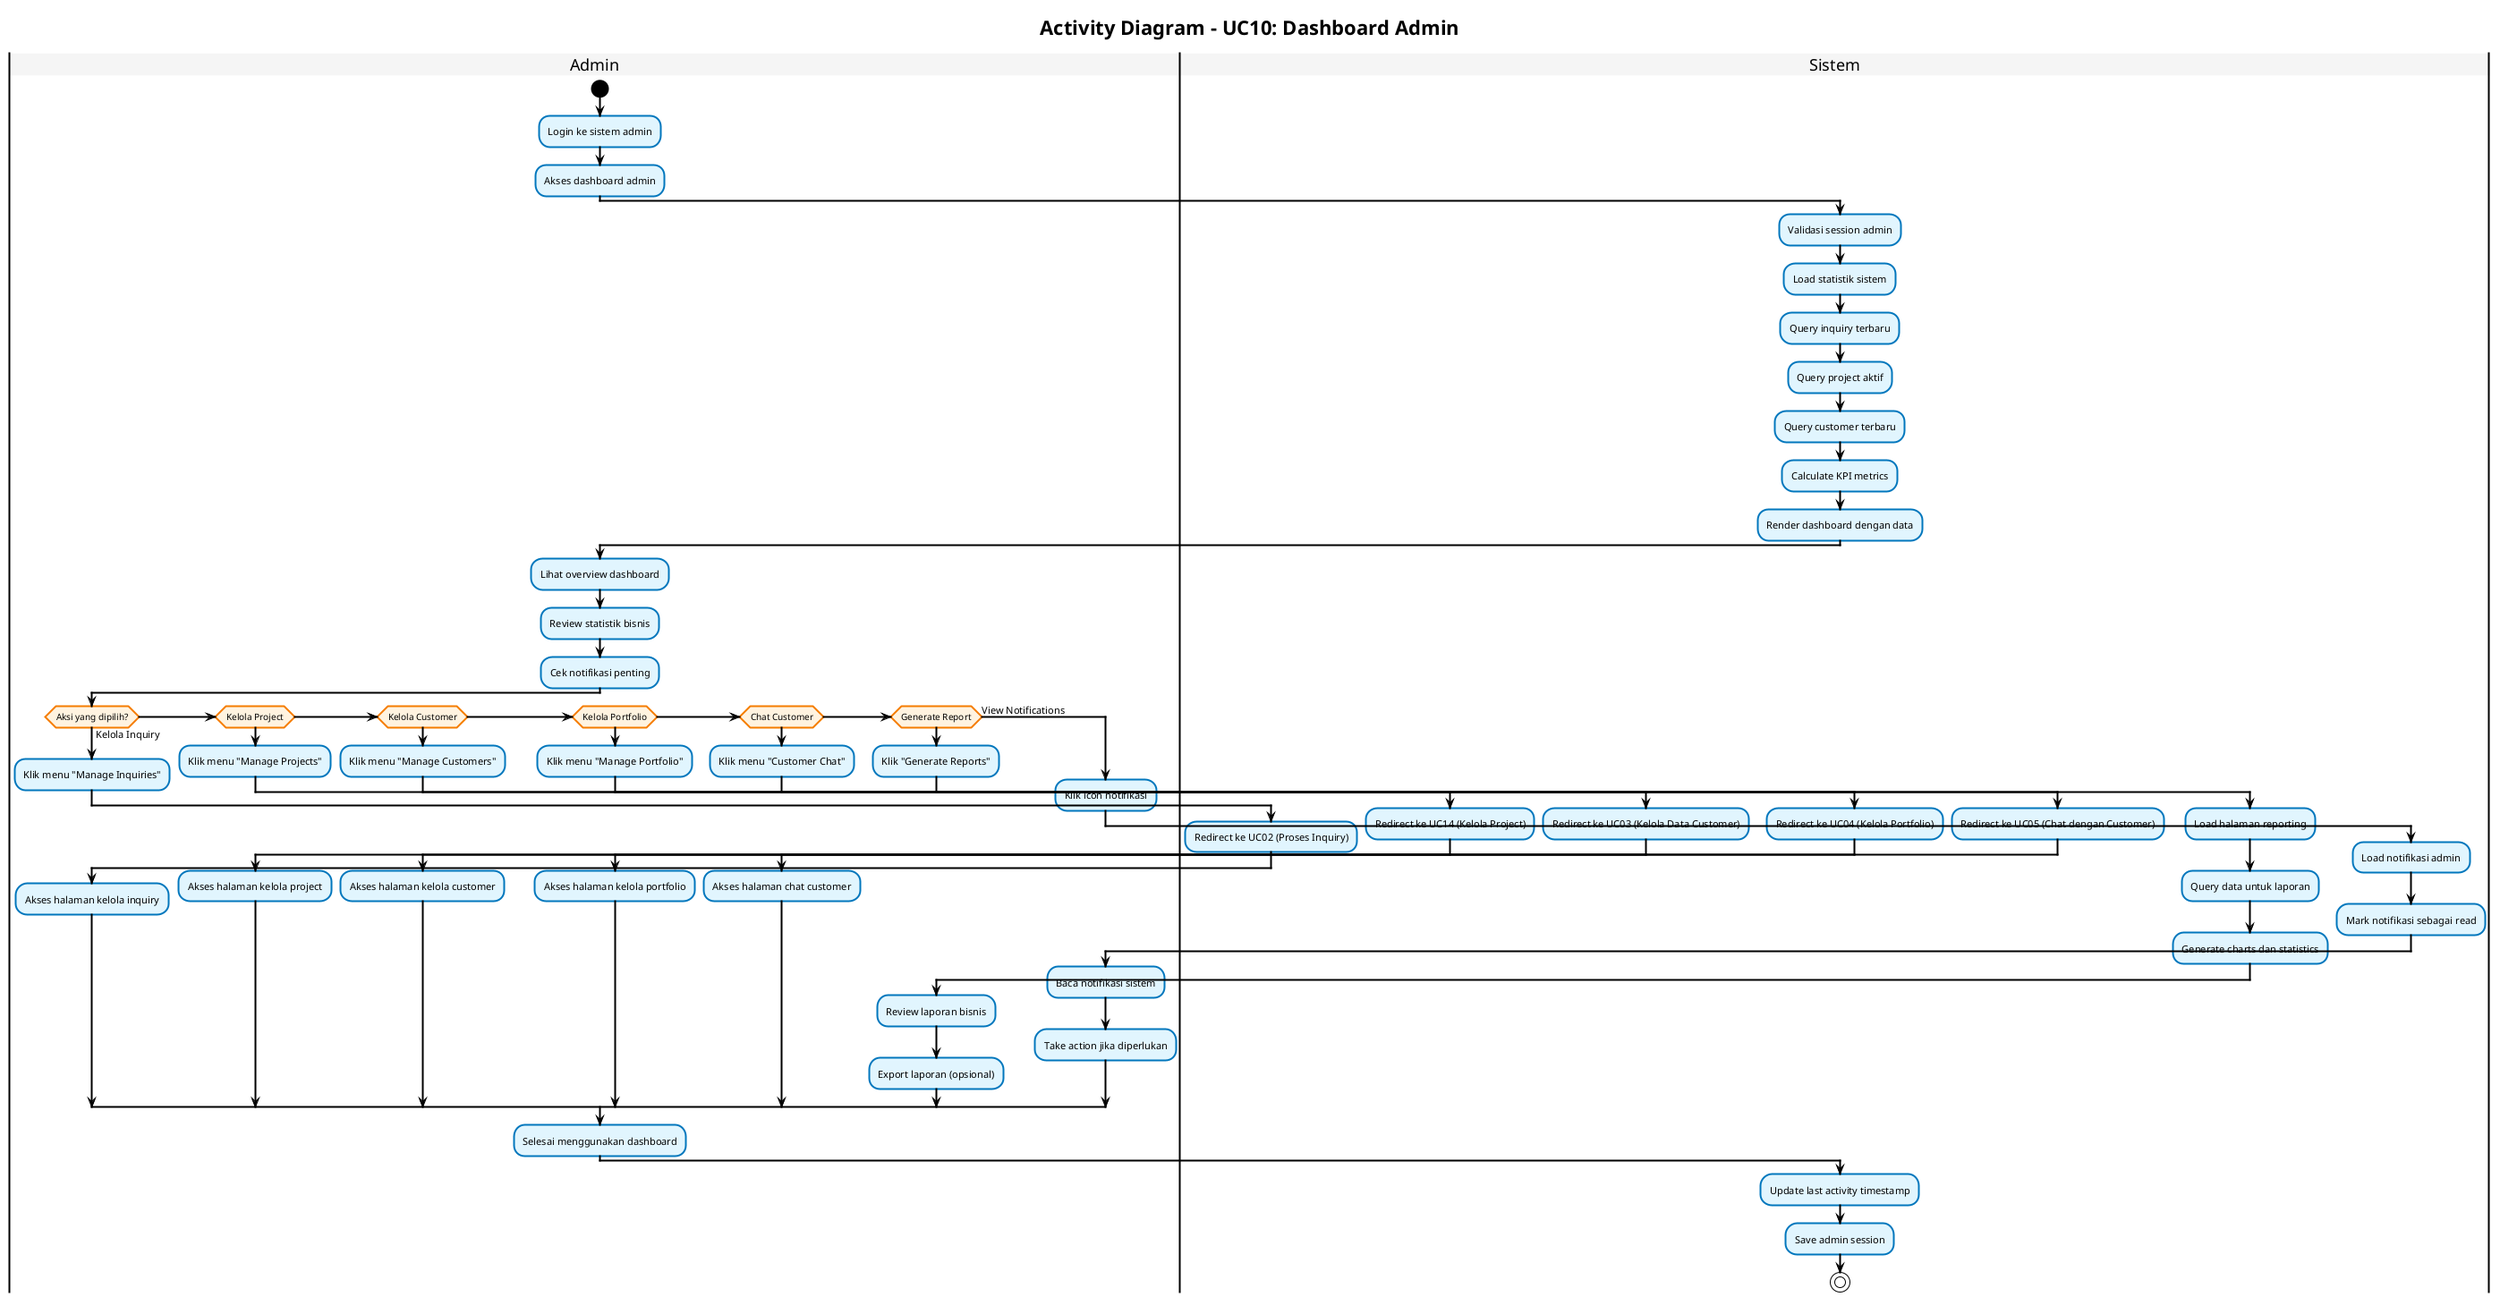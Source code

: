 @startuml

!theme plain
skinparam backgroundColor white
skinparam shadowing false
skinparam handwritten false

' Styling UML BPMN yang tegas dan standar
skinparam activity {
    BackgroundColor #E1F5FE
    BorderColor #0277BD
    BorderThickness 2
    FontSize 11
}

skinparam activityDiamond {
    BackgroundColor #FFF3E0
    BorderColor #F57C00
    BorderThickness 2
    FontSize 10
}

skinparam activityStart {
    Color black
}

skinparam activityEnd {
    Color black
}

skinparam arrow {
    Color black
    Thickness 2
}

skinparam swimlane {
    BorderColor black
    BorderThickness 2
    TitleBackgroundColor #F5F5F5
}

skinparam linetype ortho
skinparam nodesep 20
skinparam ranksep 30

title **Activity Diagram - UC10: Dashboard Admin**

|Admin|
start
:Login ke sistem admin;
:Akses dashboard admin;

|Sistem|
:Validasi session admin;
:Load statistik sistem;
:Query inquiry terbaru;
:Query project aktif;
:Query customer terbaru;
:Calculate KPI metrics;
:Render dashboard dengan data;

|Admin|
:Lihat overview dashboard;
:Review statistik bisnis;
:Cek notifikasi penting;

if (Aksi yang dipilih?) then (Kelola Inquiry)
  :Klik menu "Manage Inquiries";
  
  |Sistem|
  :Redirect ke UC02 (Proses Inquiry);
  
  |Admin|
  :Akses halaman kelola inquiry;
else if (Kelola Project)
  :Klik menu "Manage Projects";
  
  |Sistem|
  :Redirect ke UC14 (Kelola Project);
  
  |Admin|
  :Akses halaman kelola project;
else if (Kelola Customer)
  :Klik menu "Manage Customers";
  
  |Sistem|
  :Redirect ke UC03 (Kelola Data Customer);
  
  |Admin|
  :Akses halaman kelola customer;
else if (Kelola Portfolio)
  :Klik menu "Manage Portfolio";
  
  |Sistem|
  :Redirect ke UC04 (Kelola Portfolio);
  
  |Admin|
  :Akses halaman kelola portfolio;
else if (Chat Customer)
  :Klik menu "Customer Chat";
  
  |Sistem|
  :Redirect ke UC05 (Chat dengan Customer);
  
  |Admin|
  :Akses halaman chat customer;
else if (Generate Report)
  :Klik "Generate Reports";
  
  |Sistem|
  :Load halaman reporting;
  :Query data untuk laporan;
  :Generate charts dan statistics;
  
  |Admin|
  :Review laporan bisnis;
  :Export laporan (opsional);
else (View Notifications)
  :Klik icon notifikasi;
  
  |Sistem|
  :Load notifikasi admin;
  :Mark notifikasi sebagai read;
  
  |Admin|
  :Baca notifikasi sistem;
  :Take action jika diperlukan;
endif

' MERGE POINT - All paths converge here
|Admin|
:Selesai menggunakan dashboard;

|Sistem|
:Update last activity timestamp;
:Save admin session;
' SINGLE END POINT
stop

@enduml

